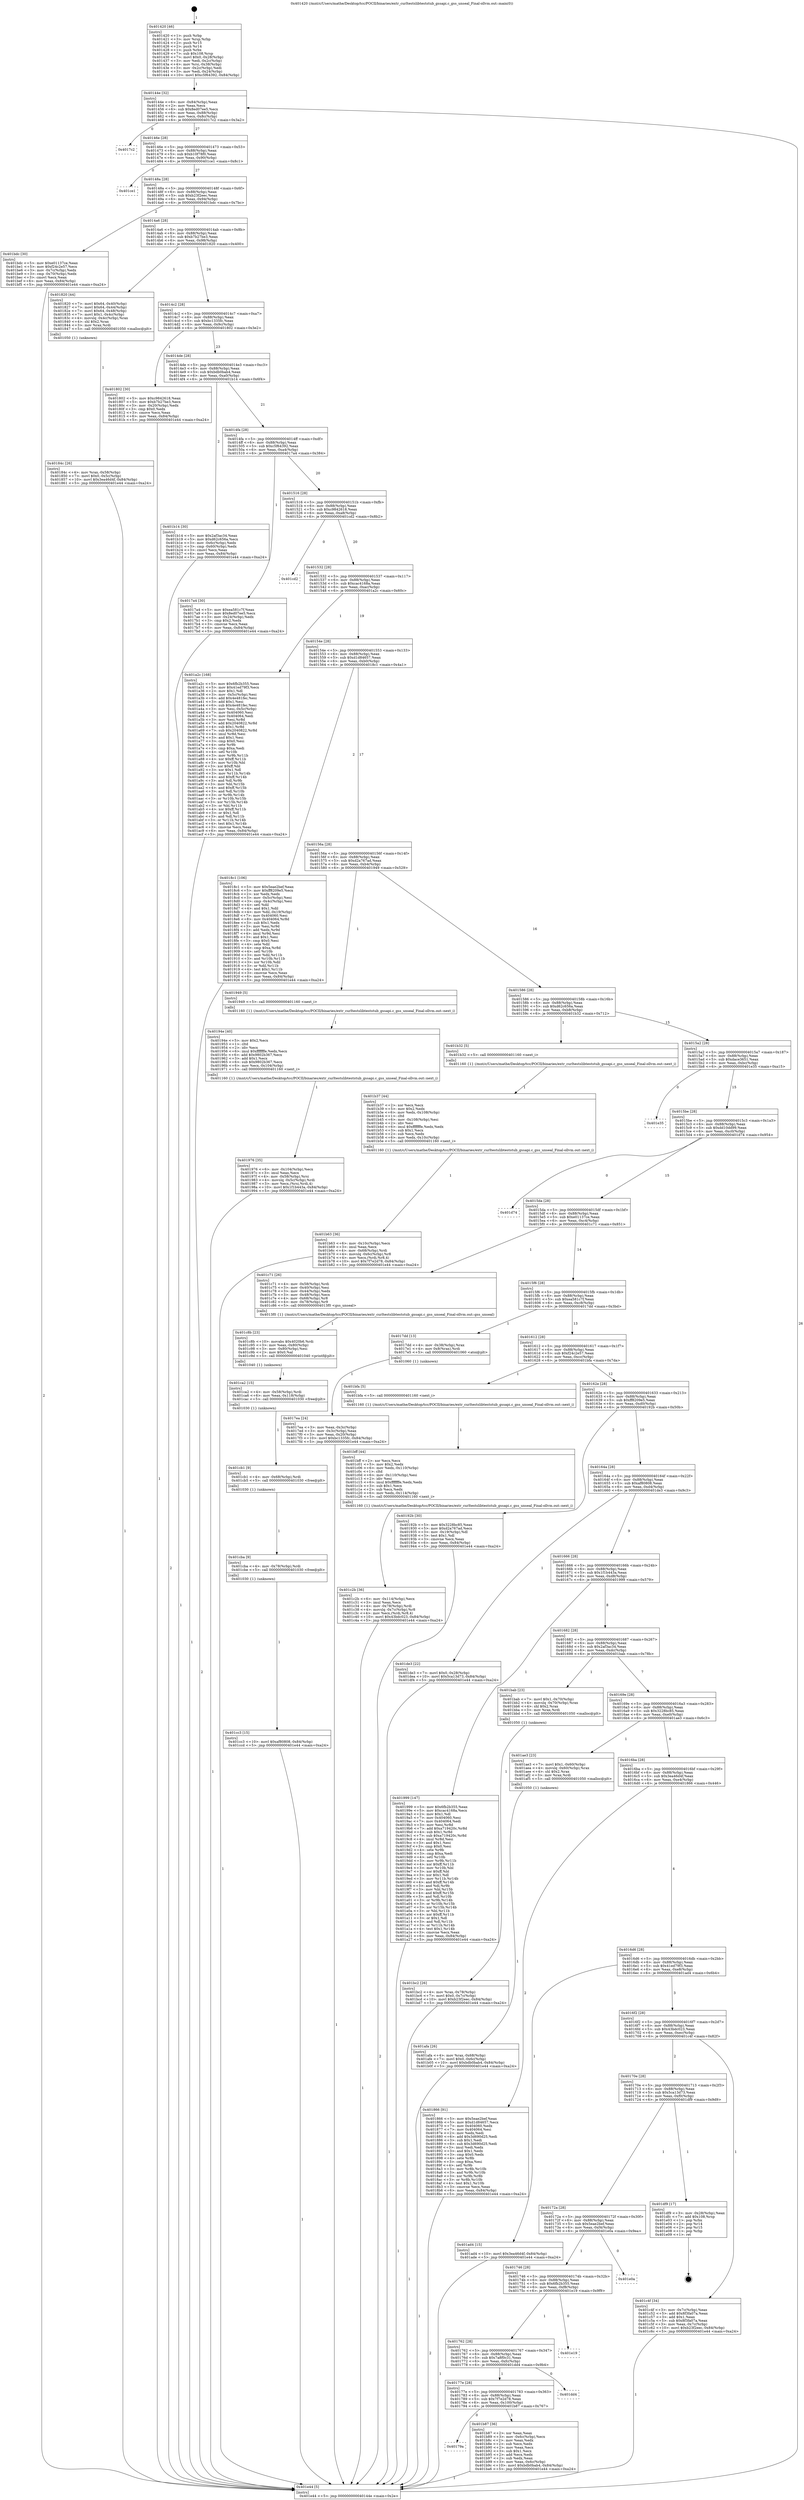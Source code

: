 digraph "0x401420" {
  label = "0x401420 (/mnt/c/Users/mathe/Desktop/tcc/POCII/binaries/extr_curltestslibteststub_gssapi.c_gss_unseal_Final-ollvm.out::main(0))"
  labelloc = "t"
  node[shape=record]

  Entry [label="",width=0.3,height=0.3,shape=circle,fillcolor=black,style=filled]
  "0x40144e" [label="{
     0x40144e [32]\l
     | [instrs]\l
     &nbsp;&nbsp;0x40144e \<+6\>: mov -0x84(%rbp),%eax\l
     &nbsp;&nbsp;0x401454 \<+2\>: mov %eax,%ecx\l
     &nbsp;&nbsp;0x401456 \<+6\>: sub $0x8ed07ee5,%ecx\l
     &nbsp;&nbsp;0x40145c \<+6\>: mov %eax,-0x88(%rbp)\l
     &nbsp;&nbsp;0x401462 \<+6\>: mov %ecx,-0x8c(%rbp)\l
     &nbsp;&nbsp;0x401468 \<+6\>: je 00000000004017c2 \<main+0x3a2\>\l
  }"]
  "0x4017c2" [label="{
     0x4017c2\l
  }", style=dashed]
  "0x40146e" [label="{
     0x40146e [28]\l
     | [instrs]\l
     &nbsp;&nbsp;0x40146e \<+5\>: jmp 0000000000401473 \<main+0x53\>\l
     &nbsp;&nbsp;0x401473 \<+6\>: mov -0x88(%rbp),%eax\l
     &nbsp;&nbsp;0x401479 \<+5\>: sub $0xb10f78f0,%eax\l
     &nbsp;&nbsp;0x40147e \<+6\>: mov %eax,-0x90(%rbp)\l
     &nbsp;&nbsp;0x401484 \<+6\>: je 0000000000401ce1 \<main+0x8c1\>\l
  }"]
  Exit [label="",width=0.3,height=0.3,shape=circle,fillcolor=black,style=filled,peripheries=2]
  "0x401ce1" [label="{
     0x401ce1\l
  }", style=dashed]
  "0x40148a" [label="{
     0x40148a [28]\l
     | [instrs]\l
     &nbsp;&nbsp;0x40148a \<+5\>: jmp 000000000040148f \<main+0x6f\>\l
     &nbsp;&nbsp;0x40148f \<+6\>: mov -0x88(%rbp),%eax\l
     &nbsp;&nbsp;0x401495 \<+5\>: sub $0xb23f2eec,%eax\l
     &nbsp;&nbsp;0x40149a \<+6\>: mov %eax,-0x94(%rbp)\l
     &nbsp;&nbsp;0x4014a0 \<+6\>: je 0000000000401bdc \<main+0x7bc\>\l
  }"]
  "0x401cc3" [label="{
     0x401cc3 [15]\l
     | [instrs]\l
     &nbsp;&nbsp;0x401cc3 \<+10\>: movl $0xaf80808,-0x84(%rbp)\l
     &nbsp;&nbsp;0x401ccd \<+5\>: jmp 0000000000401e44 \<main+0xa24\>\l
  }"]
  "0x401bdc" [label="{
     0x401bdc [30]\l
     | [instrs]\l
     &nbsp;&nbsp;0x401bdc \<+5\>: mov $0xe01137ce,%eax\l
     &nbsp;&nbsp;0x401be1 \<+5\>: mov $0xf24c2e57,%ecx\l
     &nbsp;&nbsp;0x401be6 \<+3\>: mov -0x7c(%rbp),%edx\l
     &nbsp;&nbsp;0x401be9 \<+3\>: cmp -0x70(%rbp),%edx\l
     &nbsp;&nbsp;0x401bec \<+3\>: cmovl %ecx,%eax\l
     &nbsp;&nbsp;0x401bef \<+6\>: mov %eax,-0x84(%rbp)\l
     &nbsp;&nbsp;0x401bf5 \<+5\>: jmp 0000000000401e44 \<main+0xa24\>\l
  }"]
  "0x4014a6" [label="{
     0x4014a6 [28]\l
     | [instrs]\l
     &nbsp;&nbsp;0x4014a6 \<+5\>: jmp 00000000004014ab \<main+0x8b\>\l
     &nbsp;&nbsp;0x4014ab \<+6\>: mov -0x88(%rbp),%eax\l
     &nbsp;&nbsp;0x4014b1 \<+5\>: sub $0xb7b27be3,%eax\l
     &nbsp;&nbsp;0x4014b6 \<+6\>: mov %eax,-0x98(%rbp)\l
     &nbsp;&nbsp;0x4014bc \<+6\>: je 0000000000401820 \<main+0x400\>\l
  }"]
  "0x401cba" [label="{
     0x401cba [9]\l
     | [instrs]\l
     &nbsp;&nbsp;0x401cba \<+4\>: mov -0x78(%rbp),%rdi\l
     &nbsp;&nbsp;0x401cbe \<+5\>: call 0000000000401030 \<free@plt\>\l
     | [calls]\l
     &nbsp;&nbsp;0x401030 \{1\} (unknown)\l
  }"]
  "0x401820" [label="{
     0x401820 [44]\l
     | [instrs]\l
     &nbsp;&nbsp;0x401820 \<+7\>: movl $0x64,-0x40(%rbp)\l
     &nbsp;&nbsp;0x401827 \<+7\>: movl $0x64,-0x44(%rbp)\l
     &nbsp;&nbsp;0x40182e \<+7\>: movl $0x64,-0x48(%rbp)\l
     &nbsp;&nbsp;0x401835 \<+7\>: movl $0x1,-0x4c(%rbp)\l
     &nbsp;&nbsp;0x40183c \<+4\>: movslq -0x4c(%rbp),%rax\l
     &nbsp;&nbsp;0x401840 \<+4\>: shl $0x2,%rax\l
     &nbsp;&nbsp;0x401844 \<+3\>: mov %rax,%rdi\l
     &nbsp;&nbsp;0x401847 \<+5\>: call 0000000000401050 \<malloc@plt\>\l
     | [calls]\l
     &nbsp;&nbsp;0x401050 \{1\} (unknown)\l
  }"]
  "0x4014c2" [label="{
     0x4014c2 [28]\l
     | [instrs]\l
     &nbsp;&nbsp;0x4014c2 \<+5\>: jmp 00000000004014c7 \<main+0xa7\>\l
     &nbsp;&nbsp;0x4014c7 \<+6\>: mov -0x88(%rbp),%eax\l
     &nbsp;&nbsp;0x4014cd \<+5\>: sub $0xbc1335fc,%eax\l
     &nbsp;&nbsp;0x4014d2 \<+6\>: mov %eax,-0x9c(%rbp)\l
     &nbsp;&nbsp;0x4014d8 \<+6\>: je 0000000000401802 \<main+0x3e2\>\l
  }"]
  "0x401cb1" [label="{
     0x401cb1 [9]\l
     | [instrs]\l
     &nbsp;&nbsp;0x401cb1 \<+4\>: mov -0x68(%rbp),%rdi\l
     &nbsp;&nbsp;0x401cb5 \<+5\>: call 0000000000401030 \<free@plt\>\l
     | [calls]\l
     &nbsp;&nbsp;0x401030 \{1\} (unknown)\l
  }"]
  "0x401802" [label="{
     0x401802 [30]\l
     | [instrs]\l
     &nbsp;&nbsp;0x401802 \<+5\>: mov $0xc9842618,%eax\l
     &nbsp;&nbsp;0x401807 \<+5\>: mov $0xb7b27be3,%ecx\l
     &nbsp;&nbsp;0x40180c \<+3\>: mov -0x20(%rbp),%edx\l
     &nbsp;&nbsp;0x40180f \<+3\>: cmp $0x0,%edx\l
     &nbsp;&nbsp;0x401812 \<+3\>: cmove %ecx,%eax\l
     &nbsp;&nbsp;0x401815 \<+6\>: mov %eax,-0x84(%rbp)\l
     &nbsp;&nbsp;0x40181b \<+5\>: jmp 0000000000401e44 \<main+0xa24\>\l
  }"]
  "0x4014de" [label="{
     0x4014de [28]\l
     | [instrs]\l
     &nbsp;&nbsp;0x4014de \<+5\>: jmp 00000000004014e3 \<main+0xc3\>\l
     &nbsp;&nbsp;0x4014e3 \<+6\>: mov -0x88(%rbp),%eax\l
     &nbsp;&nbsp;0x4014e9 \<+5\>: sub $0xbdb0bab4,%eax\l
     &nbsp;&nbsp;0x4014ee \<+6\>: mov %eax,-0xa0(%rbp)\l
     &nbsp;&nbsp;0x4014f4 \<+6\>: je 0000000000401b14 \<main+0x6f4\>\l
  }"]
  "0x401ca2" [label="{
     0x401ca2 [15]\l
     | [instrs]\l
     &nbsp;&nbsp;0x401ca2 \<+4\>: mov -0x58(%rbp),%rdi\l
     &nbsp;&nbsp;0x401ca6 \<+6\>: mov %eax,-0x118(%rbp)\l
     &nbsp;&nbsp;0x401cac \<+5\>: call 0000000000401030 \<free@plt\>\l
     | [calls]\l
     &nbsp;&nbsp;0x401030 \{1\} (unknown)\l
  }"]
  "0x401b14" [label="{
     0x401b14 [30]\l
     | [instrs]\l
     &nbsp;&nbsp;0x401b14 \<+5\>: mov $0x2af3ac34,%eax\l
     &nbsp;&nbsp;0x401b19 \<+5\>: mov $0xd62c656a,%ecx\l
     &nbsp;&nbsp;0x401b1e \<+3\>: mov -0x6c(%rbp),%edx\l
     &nbsp;&nbsp;0x401b21 \<+3\>: cmp -0x60(%rbp),%edx\l
     &nbsp;&nbsp;0x401b24 \<+3\>: cmovl %ecx,%eax\l
     &nbsp;&nbsp;0x401b27 \<+6\>: mov %eax,-0x84(%rbp)\l
     &nbsp;&nbsp;0x401b2d \<+5\>: jmp 0000000000401e44 \<main+0xa24\>\l
  }"]
  "0x4014fa" [label="{
     0x4014fa [28]\l
     | [instrs]\l
     &nbsp;&nbsp;0x4014fa \<+5\>: jmp 00000000004014ff \<main+0xdf\>\l
     &nbsp;&nbsp;0x4014ff \<+6\>: mov -0x88(%rbp),%eax\l
     &nbsp;&nbsp;0x401505 \<+5\>: sub $0xc5f64392,%eax\l
     &nbsp;&nbsp;0x40150a \<+6\>: mov %eax,-0xa4(%rbp)\l
     &nbsp;&nbsp;0x401510 \<+6\>: je 00000000004017a4 \<main+0x384\>\l
  }"]
  "0x401c8b" [label="{
     0x401c8b [23]\l
     | [instrs]\l
     &nbsp;&nbsp;0x401c8b \<+10\>: movabs $0x4020b6,%rdi\l
     &nbsp;&nbsp;0x401c95 \<+3\>: mov %eax,-0x80(%rbp)\l
     &nbsp;&nbsp;0x401c98 \<+3\>: mov -0x80(%rbp),%esi\l
     &nbsp;&nbsp;0x401c9b \<+2\>: mov $0x0,%al\l
     &nbsp;&nbsp;0x401c9d \<+5\>: call 0000000000401040 \<printf@plt\>\l
     | [calls]\l
     &nbsp;&nbsp;0x401040 \{1\} (unknown)\l
  }"]
  "0x4017a4" [label="{
     0x4017a4 [30]\l
     | [instrs]\l
     &nbsp;&nbsp;0x4017a4 \<+5\>: mov $0xea581c7f,%eax\l
     &nbsp;&nbsp;0x4017a9 \<+5\>: mov $0x8ed07ee5,%ecx\l
     &nbsp;&nbsp;0x4017ae \<+3\>: mov -0x24(%rbp),%edx\l
     &nbsp;&nbsp;0x4017b1 \<+3\>: cmp $0x2,%edx\l
     &nbsp;&nbsp;0x4017b4 \<+3\>: cmovne %ecx,%eax\l
     &nbsp;&nbsp;0x4017b7 \<+6\>: mov %eax,-0x84(%rbp)\l
     &nbsp;&nbsp;0x4017bd \<+5\>: jmp 0000000000401e44 \<main+0xa24\>\l
  }"]
  "0x401516" [label="{
     0x401516 [28]\l
     | [instrs]\l
     &nbsp;&nbsp;0x401516 \<+5\>: jmp 000000000040151b \<main+0xfb\>\l
     &nbsp;&nbsp;0x40151b \<+6\>: mov -0x88(%rbp),%eax\l
     &nbsp;&nbsp;0x401521 \<+5\>: sub $0xc9842618,%eax\l
     &nbsp;&nbsp;0x401526 \<+6\>: mov %eax,-0xa8(%rbp)\l
     &nbsp;&nbsp;0x40152c \<+6\>: je 0000000000401cd2 \<main+0x8b2\>\l
  }"]
  "0x401e44" [label="{
     0x401e44 [5]\l
     | [instrs]\l
     &nbsp;&nbsp;0x401e44 \<+5\>: jmp 000000000040144e \<main+0x2e\>\l
  }"]
  "0x401420" [label="{
     0x401420 [46]\l
     | [instrs]\l
     &nbsp;&nbsp;0x401420 \<+1\>: push %rbp\l
     &nbsp;&nbsp;0x401421 \<+3\>: mov %rsp,%rbp\l
     &nbsp;&nbsp;0x401424 \<+2\>: push %r15\l
     &nbsp;&nbsp;0x401426 \<+2\>: push %r14\l
     &nbsp;&nbsp;0x401428 \<+1\>: push %rbx\l
     &nbsp;&nbsp;0x401429 \<+7\>: sub $0x108,%rsp\l
     &nbsp;&nbsp;0x401430 \<+7\>: movl $0x0,-0x28(%rbp)\l
     &nbsp;&nbsp;0x401437 \<+3\>: mov %edi,-0x2c(%rbp)\l
     &nbsp;&nbsp;0x40143a \<+4\>: mov %rsi,-0x38(%rbp)\l
     &nbsp;&nbsp;0x40143e \<+3\>: mov -0x2c(%rbp),%edi\l
     &nbsp;&nbsp;0x401441 \<+3\>: mov %edi,-0x24(%rbp)\l
     &nbsp;&nbsp;0x401444 \<+10\>: movl $0xc5f64392,-0x84(%rbp)\l
  }"]
  "0x401c2b" [label="{
     0x401c2b [36]\l
     | [instrs]\l
     &nbsp;&nbsp;0x401c2b \<+6\>: mov -0x114(%rbp),%ecx\l
     &nbsp;&nbsp;0x401c31 \<+3\>: imul %eax,%ecx\l
     &nbsp;&nbsp;0x401c34 \<+4\>: mov -0x78(%rbp),%rdi\l
     &nbsp;&nbsp;0x401c38 \<+4\>: movslq -0x7c(%rbp),%r8\l
     &nbsp;&nbsp;0x401c3c \<+4\>: mov %ecx,(%rdi,%r8,4)\l
     &nbsp;&nbsp;0x401c40 \<+10\>: movl $0x43bdc023,-0x84(%rbp)\l
     &nbsp;&nbsp;0x401c4a \<+5\>: jmp 0000000000401e44 \<main+0xa24\>\l
  }"]
  "0x401cd2" [label="{
     0x401cd2\l
  }", style=dashed]
  "0x401532" [label="{
     0x401532 [28]\l
     | [instrs]\l
     &nbsp;&nbsp;0x401532 \<+5\>: jmp 0000000000401537 \<main+0x117\>\l
     &nbsp;&nbsp;0x401537 \<+6\>: mov -0x88(%rbp),%eax\l
     &nbsp;&nbsp;0x40153d \<+5\>: sub $0xcac4168a,%eax\l
     &nbsp;&nbsp;0x401542 \<+6\>: mov %eax,-0xac(%rbp)\l
     &nbsp;&nbsp;0x401548 \<+6\>: je 0000000000401a2c \<main+0x60c\>\l
  }"]
  "0x401bff" [label="{
     0x401bff [44]\l
     | [instrs]\l
     &nbsp;&nbsp;0x401bff \<+2\>: xor %ecx,%ecx\l
     &nbsp;&nbsp;0x401c01 \<+5\>: mov $0x2,%edx\l
     &nbsp;&nbsp;0x401c06 \<+6\>: mov %edx,-0x110(%rbp)\l
     &nbsp;&nbsp;0x401c0c \<+1\>: cltd\l
     &nbsp;&nbsp;0x401c0d \<+6\>: mov -0x110(%rbp),%esi\l
     &nbsp;&nbsp;0x401c13 \<+2\>: idiv %esi\l
     &nbsp;&nbsp;0x401c15 \<+6\>: imul $0xfffffffe,%edx,%edx\l
     &nbsp;&nbsp;0x401c1b \<+3\>: sub $0x1,%ecx\l
     &nbsp;&nbsp;0x401c1e \<+2\>: sub %ecx,%edx\l
     &nbsp;&nbsp;0x401c20 \<+6\>: mov %edx,-0x114(%rbp)\l
     &nbsp;&nbsp;0x401c26 \<+5\>: call 0000000000401160 \<next_i\>\l
     | [calls]\l
     &nbsp;&nbsp;0x401160 \{1\} (/mnt/c/Users/mathe/Desktop/tcc/POCII/binaries/extr_curltestslibteststub_gssapi.c_gss_unseal_Final-ollvm.out::next_i)\l
  }"]
  "0x401a2c" [label="{
     0x401a2c [168]\l
     | [instrs]\l
     &nbsp;&nbsp;0x401a2c \<+5\>: mov $0x6fb2b355,%eax\l
     &nbsp;&nbsp;0x401a31 \<+5\>: mov $0x41ed79f3,%ecx\l
     &nbsp;&nbsp;0x401a36 \<+2\>: mov $0x1,%dl\l
     &nbsp;&nbsp;0x401a38 \<+3\>: mov -0x5c(%rbp),%esi\l
     &nbsp;&nbsp;0x401a3b \<+6\>: add $0x4e481fec,%esi\l
     &nbsp;&nbsp;0x401a41 \<+3\>: add $0x1,%esi\l
     &nbsp;&nbsp;0x401a44 \<+6\>: sub $0x4e481fec,%esi\l
     &nbsp;&nbsp;0x401a4a \<+3\>: mov %esi,-0x5c(%rbp)\l
     &nbsp;&nbsp;0x401a4d \<+7\>: mov 0x404060,%esi\l
     &nbsp;&nbsp;0x401a54 \<+7\>: mov 0x404064,%edi\l
     &nbsp;&nbsp;0x401a5b \<+3\>: mov %esi,%r8d\l
     &nbsp;&nbsp;0x401a5e \<+7\>: add $0x2040822,%r8d\l
     &nbsp;&nbsp;0x401a65 \<+4\>: sub $0x1,%r8d\l
     &nbsp;&nbsp;0x401a69 \<+7\>: sub $0x2040822,%r8d\l
     &nbsp;&nbsp;0x401a70 \<+4\>: imul %r8d,%esi\l
     &nbsp;&nbsp;0x401a74 \<+3\>: and $0x1,%esi\l
     &nbsp;&nbsp;0x401a77 \<+3\>: cmp $0x0,%esi\l
     &nbsp;&nbsp;0x401a7a \<+4\>: sete %r9b\l
     &nbsp;&nbsp;0x401a7e \<+3\>: cmp $0xa,%edi\l
     &nbsp;&nbsp;0x401a81 \<+4\>: setl %r10b\l
     &nbsp;&nbsp;0x401a85 \<+3\>: mov %r9b,%r11b\l
     &nbsp;&nbsp;0x401a88 \<+4\>: xor $0xff,%r11b\l
     &nbsp;&nbsp;0x401a8c \<+3\>: mov %r10b,%bl\l
     &nbsp;&nbsp;0x401a8f \<+3\>: xor $0xff,%bl\l
     &nbsp;&nbsp;0x401a92 \<+3\>: xor $0x1,%dl\l
     &nbsp;&nbsp;0x401a95 \<+3\>: mov %r11b,%r14b\l
     &nbsp;&nbsp;0x401a98 \<+4\>: and $0xff,%r14b\l
     &nbsp;&nbsp;0x401a9c \<+3\>: and %dl,%r9b\l
     &nbsp;&nbsp;0x401a9f \<+3\>: mov %bl,%r15b\l
     &nbsp;&nbsp;0x401aa2 \<+4\>: and $0xff,%r15b\l
     &nbsp;&nbsp;0x401aa6 \<+3\>: and %dl,%r10b\l
     &nbsp;&nbsp;0x401aa9 \<+3\>: or %r9b,%r14b\l
     &nbsp;&nbsp;0x401aac \<+3\>: or %r10b,%r15b\l
     &nbsp;&nbsp;0x401aaf \<+3\>: xor %r15b,%r14b\l
     &nbsp;&nbsp;0x401ab2 \<+3\>: or %bl,%r11b\l
     &nbsp;&nbsp;0x401ab5 \<+4\>: xor $0xff,%r11b\l
     &nbsp;&nbsp;0x401ab9 \<+3\>: or $0x1,%dl\l
     &nbsp;&nbsp;0x401abc \<+3\>: and %dl,%r11b\l
     &nbsp;&nbsp;0x401abf \<+3\>: or %r11b,%r14b\l
     &nbsp;&nbsp;0x401ac2 \<+4\>: test $0x1,%r14b\l
     &nbsp;&nbsp;0x401ac6 \<+3\>: cmovne %ecx,%eax\l
     &nbsp;&nbsp;0x401ac9 \<+6\>: mov %eax,-0x84(%rbp)\l
     &nbsp;&nbsp;0x401acf \<+5\>: jmp 0000000000401e44 \<main+0xa24\>\l
  }"]
  "0x40154e" [label="{
     0x40154e [28]\l
     | [instrs]\l
     &nbsp;&nbsp;0x40154e \<+5\>: jmp 0000000000401553 \<main+0x133\>\l
     &nbsp;&nbsp;0x401553 \<+6\>: mov -0x88(%rbp),%eax\l
     &nbsp;&nbsp;0x401559 \<+5\>: sub $0xd1d84657,%eax\l
     &nbsp;&nbsp;0x40155e \<+6\>: mov %eax,-0xb0(%rbp)\l
     &nbsp;&nbsp;0x401564 \<+6\>: je 00000000004018c1 \<main+0x4a1\>\l
  }"]
  "0x401bc2" [label="{
     0x401bc2 [26]\l
     | [instrs]\l
     &nbsp;&nbsp;0x401bc2 \<+4\>: mov %rax,-0x78(%rbp)\l
     &nbsp;&nbsp;0x401bc6 \<+7\>: movl $0x0,-0x7c(%rbp)\l
     &nbsp;&nbsp;0x401bcd \<+10\>: movl $0xb23f2eec,-0x84(%rbp)\l
     &nbsp;&nbsp;0x401bd7 \<+5\>: jmp 0000000000401e44 \<main+0xa24\>\l
  }"]
  "0x4018c1" [label="{
     0x4018c1 [106]\l
     | [instrs]\l
     &nbsp;&nbsp;0x4018c1 \<+5\>: mov $0x5eae2bef,%eax\l
     &nbsp;&nbsp;0x4018c6 \<+5\>: mov $0xff8209e5,%ecx\l
     &nbsp;&nbsp;0x4018cb \<+2\>: xor %edx,%edx\l
     &nbsp;&nbsp;0x4018cd \<+3\>: mov -0x5c(%rbp),%esi\l
     &nbsp;&nbsp;0x4018d0 \<+3\>: cmp -0x4c(%rbp),%esi\l
     &nbsp;&nbsp;0x4018d3 \<+4\>: setl %dil\l
     &nbsp;&nbsp;0x4018d7 \<+4\>: and $0x1,%dil\l
     &nbsp;&nbsp;0x4018db \<+4\>: mov %dil,-0x19(%rbp)\l
     &nbsp;&nbsp;0x4018df \<+7\>: mov 0x404060,%esi\l
     &nbsp;&nbsp;0x4018e6 \<+8\>: mov 0x404064,%r8d\l
     &nbsp;&nbsp;0x4018ee \<+3\>: sub $0x1,%edx\l
     &nbsp;&nbsp;0x4018f1 \<+3\>: mov %esi,%r9d\l
     &nbsp;&nbsp;0x4018f4 \<+3\>: add %edx,%r9d\l
     &nbsp;&nbsp;0x4018f7 \<+4\>: imul %r9d,%esi\l
     &nbsp;&nbsp;0x4018fb \<+3\>: and $0x1,%esi\l
     &nbsp;&nbsp;0x4018fe \<+3\>: cmp $0x0,%esi\l
     &nbsp;&nbsp;0x401901 \<+4\>: sete %dil\l
     &nbsp;&nbsp;0x401905 \<+4\>: cmp $0xa,%r8d\l
     &nbsp;&nbsp;0x401909 \<+4\>: setl %r10b\l
     &nbsp;&nbsp;0x40190d \<+3\>: mov %dil,%r11b\l
     &nbsp;&nbsp;0x401910 \<+3\>: and %r10b,%r11b\l
     &nbsp;&nbsp;0x401913 \<+3\>: xor %r10b,%dil\l
     &nbsp;&nbsp;0x401916 \<+3\>: or %dil,%r11b\l
     &nbsp;&nbsp;0x401919 \<+4\>: test $0x1,%r11b\l
     &nbsp;&nbsp;0x40191d \<+3\>: cmovne %ecx,%eax\l
     &nbsp;&nbsp;0x401920 \<+6\>: mov %eax,-0x84(%rbp)\l
     &nbsp;&nbsp;0x401926 \<+5\>: jmp 0000000000401e44 \<main+0xa24\>\l
  }"]
  "0x40156a" [label="{
     0x40156a [28]\l
     | [instrs]\l
     &nbsp;&nbsp;0x40156a \<+5\>: jmp 000000000040156f \<main+0x14f\>\l
     &nbsp;&nbsp;0x40156f \<+6\>: mov -0x88(%rbp),%eax\l
     &nbsp;&nbsp;0x401575 \<+5\>: sub $0xd2a767ad,%eax\l
     &nbsp;&nbsp;0x40157a \<+6\>: mov %eax,-0xb4(%rbp)\l
     &nbsp;&nbsp;0x401580 \<+6\>: je 0000000000401949 \<main+0x529\>\l
  }"]
  "0x40179a" [label="{
     0x40179a\l
  }", style=dashed]
  "0x401949" [label="{
     0x401949 [5]\l
     | [instrs]\l
     &nbsp;&nbsp;0x401949 \<+5\>: call 0000000000401160 \<next_i\>\l
     | [calls]\l
     &nbsp;&nbsp;0x401160 \{1\} (/mnt/c/Users/mathe/Desktop/tcc/POCII/binaries/extr_curltestslibteststub_gssapi.c_gss_unseal_Final-ollvm.out::next_i)\l
  }"]
  "0x401586" [label="{
     0x401586 [28]\l
     | [instrs]\l
     &nbsp;&nbsp;0x401586 \<+5\>: jmp 000000000040158b \<main+0x16b\>\l
     &nbsp;&nbsp;0x40158b \<+6\>: mov -0x88(%rbp),%eax\l
     &nbsp;&nbsp;0x401591 \<+5\>: sub $0xd62c656a,%eax\l
     &nbsp;&nbsp;0x401596 \<+6\>: mov %eax,-0xb8(%rbp)\l
     &nbsp;&nbsp;0x40159c \<+6\>: je 0000000000401b32 \<main+0x712\>\l
  }"]
  "0x401b87" [label="{
     0x401b87 [36]\l
     | [instrs]\l
     &nbsp;&nbsp;0x401b87 \<+2\>: xor %eax,%eax\l
     &nbsp;&nbsp;0x401b89 \<+3\>: mov -0x6c(%rbp),%ecx\l
     &nbsp;&nbsp;0x401b8c \<+2\>: mov %eax,%edx\l
     &nbsp;&nbsp;0x401b8e \<+2\>: sub %ecx,%edx\l
     &nbsp;&nbsp;0x401b90 \<+2\>: mov %eax,%ecx\l
     &nbsp;&nbsp;0x401b92 \<+3\>: sub $0x1,%ecx\l
     &nbsp;&nbsp;0x401b95 \<+2\>: add %ecx,%edx\l
     &nbsp;&nbsp;0x401b97 \<+2\>: sub %edx,%eax\l
     &nbsp;&nbsp;0x401b99 \<+3\>: mov %eax,-0x6c(%rbp)\l
     &nbsp;&nbsp;0x401b9c \<+10\>: movl $0xbdb0bab4,-0x84(%rbp)\l
     &nbsp;&nbsp;0x401ba6 \<+5\>: jmp 0000000000401e44 \<main+0xa24\>\l
  }"]
  "0x401b32" [label="{
     0x401b32 [5]\l
     | [instrs]\l
     &nbsp;&nbsp;0x401b32 \<+5\>: call 0000000000401160 \<next_i\>\l
     | [calls]\l
     &nbsp;&nbsp;0x401160 \{1\} (/mnt/c/Users/mathe/Desktop/tcc/POCII/binaries/extr_curltestslibteststub_gssapi.c_gss_unseal_Final-ollvm.out::next_i)\l
  }"]
  "0x4015a2" [label="{
     0x4015a2 [28]\l
     | [instrs]\l
     &nbsp;&nbsp;0x4015a2 \<+5\>: jmp 00000000004015a7 \<main+0x187\>\l
     &nbsp;&nbsp;0x4015a7 \<+6\>: mov -0x88(%rbp),%eax\l
     &nbsp;&nbsp;0x4015ad \<+5\>: sub $0xdace3651,%eax\l
     &nbsp;&nbsp;0x4015b2 \<+6\>: mov %eax,-0xbc(%rbp)\l
     &nbsp;&nbsp;0x4015b8 \<+6\>: je 0000000000401e35 \<main+0xa15\>\l
  }"]
  "0x40177e" [label="{
     0x40177e [28]\l
     | [instrs]\l
     &nbsp;&nbsp;0x40177e \<+5\>: jmp 0000000000401783 \<main+0x363\>\l
     &nbsp;&nbsp;0x401783 \<+6\>: mov -0x88(%rbp),%eax\l
     &nbsp;&nbsp;0x401789 \<+5\>: sub $0x7f7e2d78,%eax\l
     &nbsp;&nbsp;0x40178e \<+6\>: mov %eax,-0x100(%rbp)\l
     &nbsp;&nbsp;0x401794 \<+6\>: je 0000000000401b87 \<main+0x767\>\l
  }"]
  "0x401e35" [label="{
     0x401e35\l
  }", style=dashed]
  "0x4015be" [label="{
     0x4015be [28]\l
     | [instrs]\l
     &nbsp;&nbsp;0x4015be \<+5\>: jmp 00000000004015c3 \<main+0x1a3\>\l
     &nbsp;&nbsp;0x4015c3 \<+6\>: mov -0x88(%rbp),%eax\l
     &nbsp;&nbsp;0x4015c9 \<+5\>: sub $0xdd10dd99,%eax\l
     &nbsp;&nbsp;0x4015ce \<+6\>: mov %eax,-0xc0(%rbp)\l
     &nbsp;&nbsp;0x4015d4 \<+6\>: je 0000000000401d74 \<main+0x954\>\l
  }"]
  "0x401dd4" [label="{
     0x401dd4\l
  }", style=dashed]
  "0x401d74" [label="{
     0x401d74\l
  }", style=dashed]
  "0x4015da" [label="{
     0x4015da [28]\l
     | [instrs]\l
     &nbsp;&nbsp;0x4015da \<+5\>: jmp 00000000004015df \<main+0x1bf\>\l
     &nbsp;&nbsp;0x4015df \<+6\>: mov -0x88(%rbp),%eax\l
     &nbsp;&nbsp;0x4015e5 \<+5\>: sub $0xe01137ce,%eax\l
     &nbsp;&nbsp;0x4015ea \<+6\>: mov %eax,-0xc4(%rbp)\l
     &nbsp;&nbsp;0x4015f0 \<+6\>: je 0000000000401c71 \<main+0x851\>\l
  }"]
  "0x401762" [label="{
     0x401762 [28]\l
     | [instrs]\l
     &nbsp;&nbsp;0x401762 \<+5\>: jmp 0000000000401767 \<main+0x347\>\l
     &nbsp;&nbsp;0x401767 \<+6\>: mov -0x88(%rbp),%eax\l
     &nbsp;&nbsp;0x40176d \<+5\>: sub $0x7a8f0c31,%eax\l
     &nbsp;&nbsp;0x401772 \<+6\>: mov %eax,-0xfc(%rbp)\l
     &nbsp;&nbsp;0x401778 \<+6\>: je 0000000000401dd4 \<main+0x9b4\>\l
  }"]
  "0x401c71" [label="{
     0x401c71 [26]\l
     | [instrs]\l
     &nbsp;&nbsp;0x401c71 \<+4\>: mov -0x58(%rbp),%rdi\l
     &nbsp;&nbsp;0x401c75 \<+3\>: mov -0x40(%rbp),%esi\l
     &nbsp;&nbsp;0x401c78 \<+3\>: mov -0x44(%rbp),%edx\l
     &nbsp;&nbsp;0x401c7b \<+3\>: mov -0x48(%rbp),%ecx\l
     &nbsp;&nbsp;0x401c7e \<+4\>: mov -0x68(%rbp),%r8\l
     &nbsp;&nbsp;0x401c82 \<+4\>: mov -0x78(%rbp),%r9\l
     &nbsp;&nbsp;0x401c86 \<+5\>: call 00000000004013f0 \<gss_unseal\>\l
     | [calls]\l
     &nbsp;&nbsp;0x4013f0 \{1\} (/mnt/c/Users/mathe/Desktop/tcc/POCII/binaries/extr_curltestslibteststub_gssapi.c_gss_unseal_Final-ollvm.out::gss_unseal)\l
  }"]
  "0x4015f6" [label="{
     0x4015f6 [28]\l
     | [instrs]\l
     &nbsp;&nbsp;0x4015f6 \<+5\>: jmp 00000000004015fb \<main+0x1db\>\l
     &nbsp;&nbsp;0x4015fb \<+6\>: mov -0x88(%rbp),%eax\l
     &nbsp;&nbsp;0x401601 \<+5\>: sub $0xea581c7f,%eax\l
     &nbsp;&nbsp;0x401606 \<+6\>: mov %eax,-0xc8(%rbp)\l
     &nbsp;&nbsp;0x40160c \<+6\>: je 00000000004017dd \<main+0x3bd\>\l
  }"]
  "0x401e19" [label="{
     0x401e19\l
  }", style=dashed]
  "0x4017dd" [label="{
     0x4017dd [13]\l
     | [instrs]\l
     &nbsp;&nbsp;0x4017dd \<+4\>: mov -0x38(%rbp),%rax\l
     &nbsp;&nbsp;0x4017e1 \<+4\>: mov 0x8(%rax),%rdi\l
     &nbsp;&nbsp;0x4017e5 \<+5\>: call 0000000000401060 \<atoi@plt\>\l
     | [calls]\l
     &nbsp;&nbsp;0x401060 \{1\} (unknown)\l
  }"]
  "0x401612" [label="{
     0x401612 [28]\l
     | [instrs]\l
     &nbsp;&nbsp;0x401612 \<+5\>: jmp 0000000000401617 \<main+0x1f7\>\l
     &nbsp;&nbsp;0x401617 \<+6\>: mov -0x88(%rbp),%eax\l
     &nbsp;&nbsp;0x40161d \<+5\>: sub $0xf24c2e57,%eax\l
     &nbsp;&nbsp;0x401622 \<+6\>: mov %eax,-0xcc(%rbp)\l
     &nbsp;&nbsp;0x401628 \<+6\>: je 0000000000401bfa \<main+0x7da\>\l
  }"]
  "0x4017ea" [label="{
     0x4017ea [24]\l
     | [instrs]\l
     &nbsp;&nbsp;0x4017ea \<+3\>: mov %eax,-0x3c(%rbp)\l
     &nbsp;&nbsp;0x4017ed \<+3\>: mov -0x3c(%rbp),%eax\l
     &nbsp;&nbsp;0x4017f0 \<+3\>: mov %eax,-0x20(%rbp)\l
     &nbsp;&nbsp;0x4017f3 \<+10\>: movl $0xbc1335fc,-0x84(%rbp)\l
     &nbsp;&nbsp;0x4017fd \<+5\>: jmp 0000000000401e44 \<main+0xa24\>\l
  }"]
  "0x40184c" [label="{
     0x40184c [26]\l
     | [instrs]\l
     &nbsp;&nbsp;0x40184c \<+4\>: mov %rax,-0x58(%rbp)\l
     &nbsp;&nbsp;0x401850 \<+7\>: movl $0x0,-0x5c(%rbp)\l
     &nbsp;&nbsp;0x401857 \<+10\>: movl $0x3ea46d4f,-0x84(%rbp)\l
     &nbsp;&nbsp;0x401861 \<+5\>: jmp 0000000000401e44 \<main+0xa24\>\l
  }"]
  "0x401746" [label="{
     0x401746 [28]\l
     | [instrs]\l
     &nbsp;&nbsp;0x401746 \<+5\>: jmp 000000000040174b \<main+0x32b\>\l
     &nbsp;&nbsp;0x40174b \<+6\>: mov -0x88(%rbp),%eax\l
     &nbsp;&nbsp;0x401751 \<+5\>: sub $0x6fb2b355,%eax\l
     &nbsp;&nbsp;0x401756 \<+6\>: mov %eax,-0xf8(%rbp)\l
     &nbsp;&nbsp;0x40175c \<+6\>: je 0000000000401e19 \<main+0x9f9\>\l
  }"]
  "0x401bfa" [label="{
     0x401bfa [5]\l
     | [instrs]\l
     &nbsp;&nbsp;0x401bfa \<+5\>: call 0000000000401160 \<next_i\>\l
     | [calls]\l
     &nbsp;&nbsp;0x401160 \{1\} (/mnt/c/Users/mathe/Desktop/tcc/POCII/binaries/extr_curltestslibteststub_gssapi.c_gss_unseal_Final-ollvm.out::next_i)\l
  }"]
  "0x40162e" [label="{
     0x40162e [28]\l
     | [instrs]\l
     &nbsp;&nbsp;0x40162e \<+5\>: jmp 0000000000401633 \<main+0x213\>\l
     &nbsp;&nbsp;0x401633 \<+6\>: mov -0x88(%rbp),%eax\l
     &nbsp;&nbsp;0x401639 \<+5\>: sub $0xff8209e5,%eax\l
     &nbsp;&nbsp;0x40163e \<+6\>: mov %eax,-0xd0(%rbp)\l
     &nbsp;&nbsp;0x401644 \<+6\>: je 000000000040192b \<main+0x50b\>\l
  }"]
  "0x401e0a" [label="{
     0x401e0a\l
  }", style=dashed]
  "0x40192b" [label="{
     0x40192b [30]\l
     | [instrs]\l
     &nbsp;&nbsp;0x40192b \<+5\>: mov $0x3228bc85,%eax\l
     &nbsp;&nbsp;0x401930 \<+5\>: mov $0xd2a767ad,%ecx\l
     &nbsp;&nbsp;0x401935 \<+3\>: mov -0x19(%rbp),%dl\l
     &nbsp;&nbsp;0x401938 \<+3\>: test $0x1,%dl\l
     &nbsp;&nbsp;0x40193b \<+3\>: cmovne %ecx,%eax\l
     &nbsp;&nbsp;0x40193e \<+6\>: mov %eax,-0x84(%rbp)\l
     &nbsp;&nbsp;0x401944 \<+5\>: jmp 0000000000401e44 \<main+0xa24\>\l
  }"]
  "0x40164a" [label="{
     0x40164a [28]\l
     | [instrs]\l
     &nbsp;&nbsp;0x40164a \<+5\>: jmp 000000000040164f \<main+0x22f\>\l
     &nbsp;&nbsp;0x40164f \<+6\>: mov -0x88(%rbp),%eax\l
     &nbsp;&nbsp;0x401655 \<+5\>: sub $0xaf80808,%eax\l
     &nbsp;&nbsp;0x40165a \<+6\>: mov %eax,-0xd4(%rbp)\l
     &nbsp;&nbsp;0x401660 \<+6\>: je 0000000000401de3 \<main+0x9c3\>\l
  }"]
  "0x40172a" [label="{
     0x40172a [28]\l
     | [instrs]\l
     &nbsp;&nbsp;0x40172a \<+5\>: jmp 000000000040172f \<main+0x30f\>\l
     &nbsp;&nbsp;0x40172f \<+6\>: mov -0x88(%rbp),%eax\l
     &nbsp;&nbsp;0x401735 \<+5\>: sub $0x5eae2bef,%eax\l
     &nbsp;&nbsp;0x40173a \<+6\>: mov %eax,-0xf4(%rbp)\l
     &nbsp;&nbsp;0x401740 \<+6\>: je 0000000000401e0a \<main+0x9ea\>\l
  }"]
  "0x401de3" [label="{
     0x401de3 [22]\l
     | [instrs]\l
     &nbsp;&nbsp;0x401de3 \<+7\>: movl $0x0,-0x28(%rbp)\l
     &nbsp;&nbsp;0x401dea \<+10\>: movl $0x5ca13d73,-0x84(%rbp)\l
     &nbsp;&nbsp;0x401df4 \<+5\>: jmp 0000000000401e44 \<main+0xa24\>\l
  }"]
  "0x401666" [label="{
     0x401666 [28]\l
     | [instrs]\l
     &nbsp;&nbsp;0x401666 \<+5\>: jmp 000000000040166b \<main+0x24b\>\l
     &nbsp;&nbsp;0x40166b \<+6\>: mov -0x88(%rbp),%eax\l
     &nbsp;&nbsp;0x401671 \<+5\>: sub $0x1f1b443a,%eax\l
     &nbsp;&nbsp;0x401676 \<+6\>: mov %eax,-0xd8(%rbp)\l
     &nbsp;&nbsp;0x40167c \<+6\>: je 0000000000401999 \<main+0x579\>\l
  }"]
  "0x401df9" [label="{
     0x401df9 [17]\l
     | [instrs]\l
     &nbsp;&nbsp;0x401df9 \<+3\>: mov -0x28(%rbp),%eax\l
     &nbsp;&nbsp;0x401dfc \<+7\>: add $0x108,%rsp\l
     &nbsp;&nbsp;0x401e03 \<+1\>: pop %rbx\l
     &nbsp;&nbsp;0x401e04 \<+2\>: pop %r14\l
     &nbsp;&nbsp;0x401e06 \<+2\>: pop %r15\l
     &nbsp;&nbsp;0x401e08 \<+1\>: pop %rbp\l
     &nbsp;&nbsp;0x401e09 \<+1\>: ret\l
  }"]
  "0x401999" [label="{
     0x401999 [147]\l
     | [instrs]\l
     &nbsp;&nbsp;0x401999 \<+5\>: mov $0x6fb2b355,%eax\l
     &nbsp;&nbsp;0x40199e \<+5\>: mov $0xcac4168a,%ecx\l
     &nbsp;&nbsp;0x4019a3 \<+2\>: mov $0x1,%dl\l
     &nbsp;&nbsp;0x4019a5 \<+7\>: mov 0x404060,%esi\l
     &nbsp;&nbsp;0x4019ac \<+7\>: mov 0x404064,%edi\l
     &nbsp;&nbsp;0x4019b3 \<+3\>: mov %esi,%r8d\l
     &nbsp;&nbsp;0x4019b6 \<+7\>: add $0xa719420c,%r8d\l
     &nbsp;&nbsp;0x4019bd \<+4\>: sub $0x1,%r8d\l
     &nbsp;&nbsp;0x4019c1 \<+7\>: sub $0xa719420c,%r8d\l
     &nbsp;&nbsp;0x4019c8 \<+4\>: imul %r8d,%esi\l
     &nbsp;&nbsp;0x4019cc \<+3\>: and $0x1,%esi\l
     &nbsp;&nbsp;0x4019cf \<+3\>: cmp $0x0,%esi\l
     &nbsp;&nbsp;0x4019d2 \<+4\>: sete %r9b\l
     &nbsp;&nbsp;0x4019d6 \<+3\>: cmp $0xa,%edi\l
     &nbsp;&nbsp;0x4019d9 \<+4\>: setl %r10b\l
     &nbsp;&nbsp;0x4019dd \<+3\>: mov %r9b,%r11b\l
     &nbsp;&nbsp;0x4019e0 \<+4\>: xor $0xff,%r11b\l
     &nbsp;&nbsp;0x4019e4 \<+3\>: mov %r10b,%bl\l
     &nbsp;&nbsp;0x4019e7 \<+3\>: xor $0xff,%bl\l
     &nbsp;&nbsp;0x4019ea \<+3\>: xor $0x1,%dl\l
     &nbsp;&nbsp;0x4019ed \<+3\>: mov %r11b,%r14b\l
     &nbsp;&nbsp;0x4019f0 \<+4\>: and $0xff,%r14b\l
     &nbsp;&nbsp;0x4019f4 \<+3\>: and %dl,%r9b\l
     &nbsp;&nbsp;0x4019f7 \<+3\>: mov %bl,%r15b\l
     &nbsp;&nbsp;0x4019fa \<+4\>: and $0xff,%r15b\l
     &nbsp;&nbsp;0x4019fe \<+3\>: and %dl,%r10b\l
     &nbsp;&nbsp;0x401a01 \<+3\>: or %r9b,%r14b\l
     &nbsp;&nbsp;0x401a04 \<+3\>: or %r10b,%r15b\l
     &nbsp;&nbsp;0x401a07 \<+3\>: xor %r15b,%r14b\l
     &nbsp;&nbsp;0x401a0a \<+3\>: or %bl,%r11b\l
     &nbsp;&nbsp;0x401a0d \<+4\>: xor $0xff,%r11b\l
     &nbsp;&nbsp;0x401a11 \<+3\>: or $0x1,%dl\l
     &nbsp;&nbsp;0x401a14 \<+3\>: and %dl,%r11b\l
     &nbsp;&nbsp;0x401a17 \<+3\>: or %r11b,%r14b\l
     &nbsp;&nbsp;0x401a1a \<+4\>: test $0x1,%r14b\l
     &nbsp;&nbsp;0x401a1e \<+3\>: cmovne %ecx,%eax\l
     &nbsp;&nbsp;0x401a21 \<+6\>: mov %eax,-0x84(%rbp)\l
     &nbsp;&nbsp;0x401a27 \<+5\>: jmp 0000000000401e44 \<main+0xa24\>\l
  }"]
  "0x401682" [label="{
     0x401682 [28]\l
     | [instrs]\l
     &nbsp;&nbsp;0x401682 \<+5\>: jmp 0000000000401687 \<main+0x267\>\l
     &nbsp;&nbsp;0x401687 \<+6\>: mov -0x88(%rbp),%eax\l
     &nbsp;&nbsp;0x40168d \<+5\>: sub $0x2af3ac34,%eax\l
     &nbsp;&nbsp;0x401692 \<+6\>: mov %eax,-0xdc(%rbp)\l
     &nbsp;&nbsp;0x401698 \<+6\>: je 0000000000401bab \<main+0x78b\>\l
  }"]
  "0x40170e" [label="{
     0x40170e [28]\l
     | [instrs]\l
     &nbsp;&nbsp;0x40170e \<+5\>: jmp 0000000000401713 \<main+0x2f3\>\l
     &nbsp;&nbsp;0x401713 \<+6\>: mov -0x88(%rbp),%eax\l
     &nbsp;&nbsp;0x401719 \<+5\>: sub $0x5ca13d73,%eax\l
     &nbsp;&nbsp;0x40171e \<+6\>: mov %eax,-0xf0(%rbp)\l
     &nbsp;&nbsp;0x401724 \<+6\>: je 0000000000401df9 \<main+0x9d9\>\l
  }"]
  "0x401bab" [label="{
     0x401bab [23]\l
     | [instrs]\l
     &nbsp;&nbsp;0x401bab \<+7\>: movl $0x1,-0x70(%rbp)\l
     &nbsp;&nbsp;0x401bb2 \<+4\>: movslq -0x70(%rbp),%rax\l
     &nbsp;&nbsp;0x401bb6 \<+4\>: shl $0x2,%rax\l
     &nbsp;&nbsp;0x401bba \<+3\>: mov %rax,%rdi\l
     &nbsp;&nbsp;0x401bbd \<+5\>: call 0000000000401050 \<malloc@plt\>\l
     | [calls]\l
     &nbsp;&nbsp;0x401050 \{1\} (unknown)\l
  }"]
  "0x40169e" [label="{
     0x40169e [28]\l
     | [instrs]\l
     &nbsp;&nbsp;0x40169e \<+5\>: jmp 00000000004016a3 \<main+0x283\>\l
     &nbsp;&nbsp;0x4016a3 \<+6\>: mov -0x88(%rbp),%eax\l
     &nbsp;&nbsp;0x4016a9 \<+5\>: sub $0x3228bc85,%eax\l
     &nbsp;&nbsp;0x4016ae \<+6\>: mov %eax,-0xe0(%rbp)\l
     &nbsp;&nbsp;0x4016b4 \<+6\>: je 0000000000401ae3 \<main+0x6c3\>\l
  }"]
  "0x401c4f" [label="{
     0x401c4f [34]\l
     | [instrs]\l
     &nbsp;&nbsp;0x401c4f \<+3\>: mov -0x7c(%rbp),%eax\l
     &nbsp;&nbsp;0x401c52 \<+5\>: add $0x8f3fa07a,%eax\l
     &nbsp;&nbsp;0x401c57 \<+3\>: add $0x1,%eax\l
     &nbsp;&nbsp;0x401c5a \<+5\>: sub $0x8f3fa07a,%eax\l
     &nbsp;&nbsp;0x401c5f \<+3\>: mov %eax,-0x7c(%rbp)\l
     &nbsp;&nbsp;0x401c62 \<+10\>: movl $0xb23f2eec,-0x84(%rbp)\l
     &nbsp;&nbsp;0x401c6c \<+5\>: jmp 0000000000401e44 \<main+0xa24\>\l
  }"]
  "0x401ae3" [label="{
     0x401ae3 [23]\l
     | [instrs]\l
     &nbsp;&nbsp;0x401ae3 \<+7\>: movl $0x1,-0x60(%rbp)\l
     &nbsp;&nbsp;0x401aea \<+4\>: movslq -0x60(%rbp),%rax\l
     &nbsp;&nbsp;0x401aee \<+4\>: shl $0x2,%rax\l
     &nbsp;&nbsp;0x401af2 \<+3\>: mov %rax,%rdi\l
     &nbsp;&nbsp;0x401af5 \<+5\>: call 0000000000401050 \<malloc@plt\>\l
     | [calls]\l
     &nbsp;&nbsp;0x401050 \{1\} (unknown)\l
  }"]
  "0x4016ba" [label="{
     0x4016ba [28]\l
     | [instrs]\l
     &nbsp;&nbsp;0x4016ba \<+5\>: jmp 00000000004016bf \<main+0x29f\>\l
     &nbsp;&nbsp;0x4016bf \<+6\>: mov -0x88(%rbp),%eax\l
     &nbsp;&nbsp;0x4016c5 \<+5\>: sub $0x3ea46d4f,%eax\l
     &nbsp;&nbsp;0x4016ca \<+6\>: mov %eax,-0xe4(%rbp)\l
     &nbsp;&nbsp;0x4016d0 \<+6\>: je 0000000000401866 \<main+0x446\>\l
  }"]
  "0x401b63" [label="{
     0x401b63 [36]\l
     | [instrs]\l
     &nbsp;&nbsp;0x401b63 \<+6\>: mov -0x10c(%rbp),%ecx\l
     &nbsp;&nbsp;0x401b69 \<+3\>: imul %eax,%ecx\l
     &nbsp;&nbsp;0x401b6c \<+4\>: mov -0x68(%rbp),%rdi\l
     &nbsp;&nbsp;0x401b70 \<+4\>: movslq -0x6c(%rbp),%r8\l
     &nbsp;&nbsp;0x401b74 \<+4\>: mov %ecx,(%rdi,%r8,4)\l
     &nbsp;&nbsp;0x401b78 \<+10\>: movl $0x7f7e2d78,-0x84(%rbp)\l
     &nbsp;&nbsp;0x401b82 \<+5\>: jmp 0000000000401e44 \<main+0xa24\>\l
  }"]
  "0x401866" [label="{
     0x401866 [91]\l
     | [instrs]\l
     &nbsp;&nbsp;0x401866 \<+5\>: mov $0x5eae2bef,%eax\l
     &nbsp;&nbsp;0x40186b \<+5\>: mov $0xd1d84657,%ecx\l
     &nbsp;&nbsp;0x401870 \<+7\>: mov 0x404060,%edx\l
     &nbsp;&nbsp;0x401877 \<+7\>: mov 0x404064,%esi\l
     &nbsp;&nbsp;0x40187e \<+2\>: mov %edx,%edi\l
     &nbsp;&nbsp;0x401880 \<+6\>: add $0x3d690d25,%edi\l
     &nbsp;&nbsp;0x401886 \<+3\>: sub $0x1,%edi\l
     &nbsp;&nbsp;0x401889 \<+6\>: sub $0x3d690d25,%edi\l
     &nbsp;&nbsp;0x40188f \<+3\>: imul %edi,%edx\l
     &nbsp;&nbsp;0x401892 \<+3\>: and $0x1,%edx\l
     &nbsp;&nbsp;0x401895 \<+3\>: cmp $0x0,%edx\l
     &nbsp;&nbsp;0x401898 \<+4\>: sete %r8b\l
     &nbsp;&nbsp;0x40189c \<+3\>: cmp $0xa,%esi\l
     &nbsp;&nbsp;0x40189f \<+4\>: setl %r9b\l
     &nbsp;&nbsp;0x4018a3 \<+3\>: mov %r8b,%r10b\l
     &nbsp;&nbsp;0x4018a6 \<+3\>: and %r9b,%r10b\l
     &nbsp;&nbsp;0x4018a9 \<+3\>: xor %r9b,%r8b\l
     &nbsp;&nbsp;0x4018ac \<+3\>: or %r8b,%r10b\l
     &nbsp;&nbsp;0x4018af \<+4\>: test $0x1,%r10b\l
     &nbsp;&nbsp;0x4018b3 \<+3\>: cmovne %ecx,%eax\l
     &nbsp;&nbsp;0x4018b6 \<+6\>: mov %eax,-0x84(%rbp)\l
     &nbsp;&nbsp;0x4018bc \<+5\>: jmp 0000000000401e44 \<main+0xa24\>\l
  }"]
  "0x4016d6" [label="{
     0x4016d6 [28]\l
     | [instrs]\l
     &nbsp;&nbsp;0x4016d6 \<+5\>: jmp 00000000004016db \<main+0x2bb\>\l
     &nbsp;&nbsp;0x4016db \<+6\>: mov -0x88(%rbp),%eax\l
     &nbsp;&nbsp;0x4016e1 \<+5\>: sub $0x41ed79f3,%eax\l
     &nbsp;&nbsp;0x4016e6 \<+6\>: mov %eax,-0xe8(%rbp)\l
     &nbsp;&nbsp;0x4016ec \<+6\>: je 0000000000401ad4 \<main+0x6b4\>\l
  }"]
  "0x40194e" [label="{
     0x40194e [40]\l
     | [instrs]\l
     &nbsp;&nbsp;0x40194e \<+5\>: mov $0x2,%ecx\l
     &nbsp;&nbsp;0x401953 \<+1\>: cltd\l
     &nbsp;&nbsp;0x401954 \<+2\>: idiv %ecx\l
     &nbsp;&nbsp;0x401956 \<+6\>: imul $0xfffffffe,%edx,%ecx\l
     &nbsp;&nbsp;0x40195c \<+6\>: add $0x9802b367,%ecx\l
     &nbsp;&nbsp;0x401962 \<+3\>: add $0x1,%ecx\l
     &nbsp;&nbsp;0x401965 \<+6\>: sub $0x9802b367,%ecx\l
     &nbsp;&nbsp;0x40196b \<+6\>: mov %ecx,-0x104(%rbp)\l
     &nbsp;&nbsp;0x401971 \<+5\>: call 0000000000401160 \<next_i\>\l
     | [calls]\l
     &nbsp;&nbsp;0x401160 \{1\} (/mnt/c/Users/mathe/Desktop/tcc/POCII/binaries/extr_curltestslibteststub_gssapi.c_gss_unseal_Final-ollvm.out::next_i)\l
  }"]
  "0x401976" [label="{
     0x401976 [35]\l
     | [instrs]\l
     &nbsp;&nbsp;0x401976 \<+6\>: mov -0x104(%rbp),%ecx\l
     &nbsp;&nbsp;0x40197c \<+3\>: imul %eax,%ecx\l
     &nbsp;&nbsp;0x40197f \<+4\>: mov -0x58(%rbp),%rsi\l
     &nbsp;&nbsp;0x401983 \<+4\>: movslq -0x5c(%rbp),%rdi\l
     &nbsp;&nbsp;0x401987 \<+3\>: mov %ecx,(%rsi,%rdi,4)\l
     &nbsp;&nbsp;0x40198a \<+10\>: movl $0x1f1b443a,-0x84(%rbp)\l
     &nbsp;&nbsp;0x401994 \<+5\>: jmp 0000000000401e44 \<main+0xa24\>\l
  }"]
  "0x401b37" [label="{
     0x401b37 [44]\l
     | [instrs]\l
     &nbsp;&nbsp;0x401b37 \<+2\>: xor %ecx,%ecx\l
     &nbsp;&nbsp;0x401b39 \<+5\>: mov $0x2,%edx\l
     &nbsp;&nbsp;0x401b3e \<+6\>: mov %edx,-0x108(%rbp)\l
     &nbsp;&nbsp;0x401b44 \<+1\>: cltd\l
     &nbsp;&nbsp;0x401b45 \<+6\>: mov -0x108(%rbp),%esi\l
     &nbsp;&nbsp;0x401b4b \<+2\>: idiv %esi\l
     &nbsp;&nbsp;0x401b4d \<+6\>: imul $0xfffffffe,%edx,%edx\l
     &nbsp;&nbsp;0x401b53 \<+3\>: sub $0x1,%ecx\l
     &nbsp;&nbsp;0x401b56 \<+2\>: sub %ecx,%edx\l
     &nbsp;&nbsp;0x401b58 \<+6\>: mov %edx,-0x10c(%rbp)\l
     &nbsp;&nbsp;0x401b5e \<+5\>: call 0000000000401160 \<next_i\>\l
     | [calls]\l
     &nbsp;&nbsp;0x401160 \{1\} (/mnt/c/Users/mathe/Desktop/tcc/POCII/binaries/extr_curltestslibteststub_gssapi.c_gss_unseal_Final-ollvm.out::next_i)\l
  }"]
  "0x401ad4" [label="{
     0x401ad4 [15]\l
     | [instrs]\l
     &nbsp;&nbsp;0x401ad4 \<+10\>: movl $0x3ea46d4f,-0x84(%rbp)\l
     &nbsp;&nbsp;0x401ade \<+5\>: jmp 0000000000401e44 \<main+0xa24\>\l
  }"]
  "0x4016f2" [label="{
     0x4016f2 [28]\l
     | [instrs]\l
     &nbsp;&nbsp;0x4016f2 \<+5\>: jmp 00000000004016f7 \<main+0x2d7\>\l
     &nbsp;&nbsp;0x4016f7 \<+6\>: mov -0x88(%rbp),%eax\l
     &nbsp;&nbsp;0x4016fd \<+5\>: sub $0x43bdc023,%eax\l
     &nbsp;&nbsp;0x401702 \<+6\>: mov %eax,-0xec(%rbp)\l
     &nbsp;&nbsp;0x401708 \<+6\>: je 0000000000401c4f \<main+0x82f\>\l
  }"]
  "0x401afa" [label="{
     0x401afa [26]\l
     | [instrs]\l
     &nbsp;&nbsp;0x401afa \<+4\>: mov %rax,-0x68(%rbp)\l
     &nbsp;&nbsp;0x401afe \<+7\>: movl $0x0,-0x6c(%rbp)\l
     &nbsp;&nbsp;0x401b05 \<+10\>: movl $0xbdb0bab4,-0x84(%rbp)\l
     &nbsp;&nbsp;0x401b0f \<+5\>: jmp 0000000000401e44 \<main+0xa24\>\l
  }"]
  Entry -> "0x401420" [label=" 1"]
  "0x40144e" -> "0x4017c2" [label=" 0"]
  "0x40144e" -> "0x40146e" [label=" 27"]
  "0x401df9" -> Exit [label=" 1"]
  "0x40146e" -> "0x401ce1" [label=" 0"]
  "0x40146e" -> "0x40148a" [label=" 27"]
  "0x401de3" -> "0x401e44" [label=" 1"]
  "0x40148a" -> "0x401bdc" [label=" 2"]
  "0x40148a" -> "0x4014a6" [label=" 25"]
  "0x401cc3" -> "0x401e44" [label=" 1"]
  "0x4014a6" -> "0x401820" [label=" 1"]
  "0x4014a6" -> "0x4014c2" [label=" 24"]
  "0x401cba" -> "0x401cc3" [label=" 1"]
  "0x4014c2" -> "0x401802" [label=" 1"]
  "0x4014c2" -> "0x4014de" [label=" 23"]
  "0x401cb1" -> "0x401cba" [label=" 1"]
  "0x4014de" -> "0x401b14" [label=" 2"]
  "0x4014de" -> "0x4014fa" [label=" 21"]
  "0x401ca2" -> "0x401cb1" [label=" 1"]
  "0x4014fa" -> "0x4017a4" [label=" 1"]
  "0x4014fa" -> "0x401516" [label=" 20"]
  "0x4017a4" -> "0x401e44" [label=" 1"]
  "0x401420" -> "0x40144e" [label=" 1"]
  "0x401e44" -> "0x40144e" [label=" 26"]
  "0x401c8b" -> "0x401ca2" [label=" 1"]
  "0x401516" -> "0x401cd2" [label=" 0"]
  "0x401516" -> "0x401532" [label=" 20"]
  "0x401c71" -> "0x401c8b" [label=" 1"]
  "0x401532" -> "0x401a2c" [label=" 1"]
  "0x401532" -> "0x40154e" [label=" 19"]
  "0x401c4f" -> "0x401e44" [label=" 1"]
  "0x40154e" -> "0x4018c1" [label=" 2"]
  "0x40154e" -> "0x40156a" [label=" 17"]
  "0x401c2b" -> "0x401e44" [label=" 1"]
  "0x40156a" -> "0x401949" [label=" 1"]
  "0x40156a" -> "0x401586" [label=" 16"]
  "0x401bff" -> "0x401c2b" [label=" 1"]
  "0x401586" -> "0x401b32" [label=" 1"]
  "0x401586" -> "0x4015a2" [label=" 15"]
  "0x401bfa" -> "0x401bff" [label=" 1"]
  "0x4015a2" -> "0x401e35" [label=" 0"]
  "0x4015a2" -> "0x4015be" [label=" 15"]
  "0x401bc2" -> "0x401e44" [label=" 1"]
  "0x4015be" -> "0x401d74" [label=" 0"]
  "0x4015be" -> "0x4015da" [label=" 15"]
  "0x401bab" -> "0x401bc2" [label=" 1"]
  "0x4015da" -> "0x401c71" [label=" 1"]
  "0x4015da" -> "0x4015f6" [label=" 14"]
  "0x40177e" -> "0x40179a" [label=" 0"]
  "0x4015f6" -> "0x4017dd" [label=" 1"]
  "0x4015f6" -> "0x401612" [label=" 13"]
  "0x4017dd" -> "0x4017ea" [label=" 1"]
  "0x4017ea" -> "0x401e44" [label=" 1"]
  "0x401802" -> "0x401e44" [label=" 1"]
  "0x401820" -> "0x40184c" [label=" 1"]
  "0x40184c" -> "0x401e44" [label=" 1"]
  "0x40177e" -> "0x401b87" [label=" 1"]
  "0x401612" -> "0x401bfa" [label=" 1"]
  "0x401612" -> "0x40162e" [label=" 12"]
  "0x401762" -> "0x40177e" [label=" 1"]
  "0x40162e" -> "0x40192b" [label=" 2"]
  "0x40162e" -> "0x40164a" [label=" 10"]
  "0x401762" -> "0x401dd4" [label=" 0"]
  "0x40164a" -> "0x401de3" [label=" 1"]
  "0x40164a" -> "0x401666" [label=" 9"]
  "0x401746" -> "0x401762" [label=" 1"]
  "0x401666" -> "0x401999" [label=" 1"]
  "0x401666" -> "0x401682" [label=" 8"]
  "0x401746" -> "0x401e19" [label=" 0"]
  "0x401682" -> "0x401bab" [label=" 1"]
  "0x401682" -> "0x40169e" [label=" 7"]
  "0x40172a" -> "0x401746" [label=" 1"]
  "0x40169e" -> "0x401ae3" [label=" 1"]
  "0x40169e" -> "0x4016ba" [label=" 6"]
  "0x40172a" -> "0x401e0a" [label=" 0"]
  "0x4016ba" -> "0x401866" [label=" 2"]
  "0x4016ba" -> "0x4016d6" [label=" 4"]
  "0x401866" -> "0x401e44" [label=" 2"]
  "0x4018c1" -> "0x401e44" [label=" 2"]
  "0x40192b" -> "0x401e44" [label=" 2"]
  "0x401949" -> "0x40194e" [label=" 1"]
  "0x40194e" -> "0x401976" [label=" 1"]
  "0x401976" -> "0x401e44" [label=" 1"]
  "0x401999" -> "0x401e44" [label=" 1"]
  "0x401a2c" -> "0x401e44" [label=" 1"]
  "0x40170e" -> "0x40172a" [label=" 1"]
  "0x4016d6" -> "0x401ad4" [label=" 1"]
  "0x4016d6" -> "0x4016f2" [label=" 3"]
  "0x401ad4" -> "0x401e44" [label=" 1"]
  "0x401ae3" -> "0x401afa" [label=" 1"]
  "0x401afa" -> "0x401e44" [label=" 1"]
  "0x401b14" -> "0x401e44" [label=" 2"]
  "0x401b32" -> "0x401b37" [label=" 1"]
  "0x401b37" -> "0x401b63" [label=" 1"]
  "0x401b63" -> "0x401e44" [label=" 1"]
  "0x401b87" -> "0x401e44" [label=" 1"]
  "0x4016f2" -> "0x401c4f" [label=" 1"]
  "0x4016f2" -> "0x40170e" [label=" 2"]
  "0x401bdc" -> "0x401e44" [label=" 2"]
  "0x40170e" -> "0x401df9" [label=" 1"]
}
